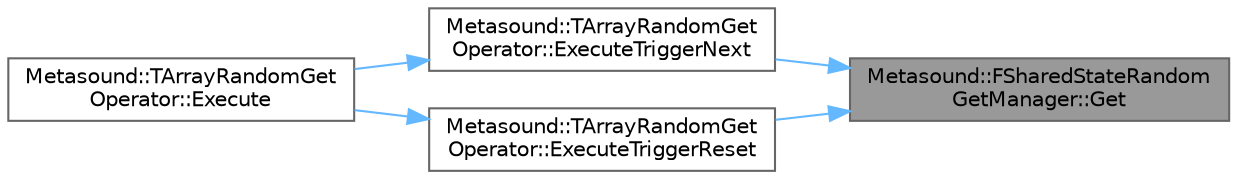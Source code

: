 digraph "Metasound::FSharedStateRandomGetManager::Get"
{
 // INTERACTIVE_SVG=YES
 // LATEX_PDF_SIZE
  bgcolor="transparent";
  edge [fontname=Helvetica,fontsize=10,labelfontname=Helvetica,labelfontsize=10];
  node [fontname=Helvetica,fontsize=10,shape=box,height=0.2,width=0.4];
  rankdir="RL";
  Node1 [id="Node000001",label="Metasound::FSharedStateRandom\lGetManager::Get",height=0.2,width=0.4,color="gray40", fillcolor="grey60", style="filled", fontcolor="black",tooltip=" "];
  Node1 -> Node2 [id="edge1_Node000001_Node000002",dir="back",color="steelblue1",style="solid",tooltip=" "];
  Node2 [id="Node000002",label="Metasound::TArrayRandomGet\lOperator::ExecuteTriggerNext",height=0.2,width=0.4,color="grey40", fillcolor="white", style="filled",URL="$d5/d6e/classMetasound_1_1TArrayRandomGetOperator.html#ab8887491ec50c3bd1f81f0a836ad917e",tooltip=" "];
  Node2 -> Node3 [id="edge2_Node000002_Node000003",dir="back",color="steelblue1",style="solid",tooltip=" "];
  Node3 [id="Node000003",label="Metasound::TArrayRandomGet\lOperator::Execute",height=0.2,width=0.4,color="grey40", fillcolor="white", style="filled",URL="$d5/d6e/classMetasound_1_1TArrayRandomGetOperator.html#a92c29f2bae199a8e0558c78733851c41",tooltip=" "];
  Node1 -> Node4 [id="edge3_Node000001_Node000004",dir="back",color="steelblue1",style="solid",tooltip=" "];
  Node4 [id="Node000004",label="Metasound::TArrayRandomGet\lOperator::ExecuteTriggerReset",height=0.2,width=0.4,color="grey40", fillcolor="white", style="filled",URL="$d5/d6e/classMetasound_1_1TArrayRandomGetOperator.html#ad917a0982153d9833c15bce4f8d95412",tooltip=" "];
  Node4 -> Node3 [id="edge4_Node000004_Node000003",dir="back",color="steelblue1",style="solid",tooltip=" "];
}
